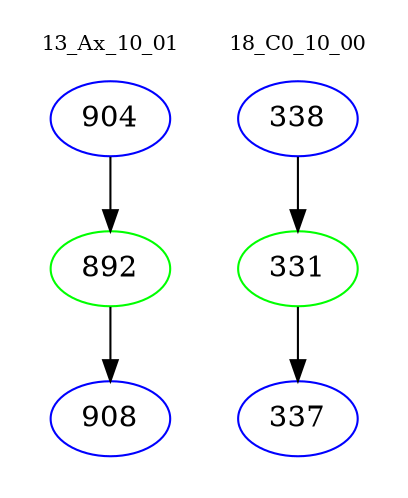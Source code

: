 digraph{
subgraph cluster_0 {
color = white
label = "13_Ax_10_01";
fontsize=10;
T0_904 [label="904", color="blue"]
T0_904 -> T0_892 [color="black"]
T0_892 [label="892", color="green"]
T0_892 -> T0_908 [color="black"]
T0_908 [label="908", color="blue"]
}
subgraph cluster_1 {
color = white
label = "18_C0_10_00";
fontsize=10;
T1_338 [label="338", color="blue"]
T1_338 -> T1_331 [color="black"]
T1_331 [label="331", color="green"]
T1_331 -> T1_337 [color="black"]
T1_337 [label="337", color="blue"]
}
}
